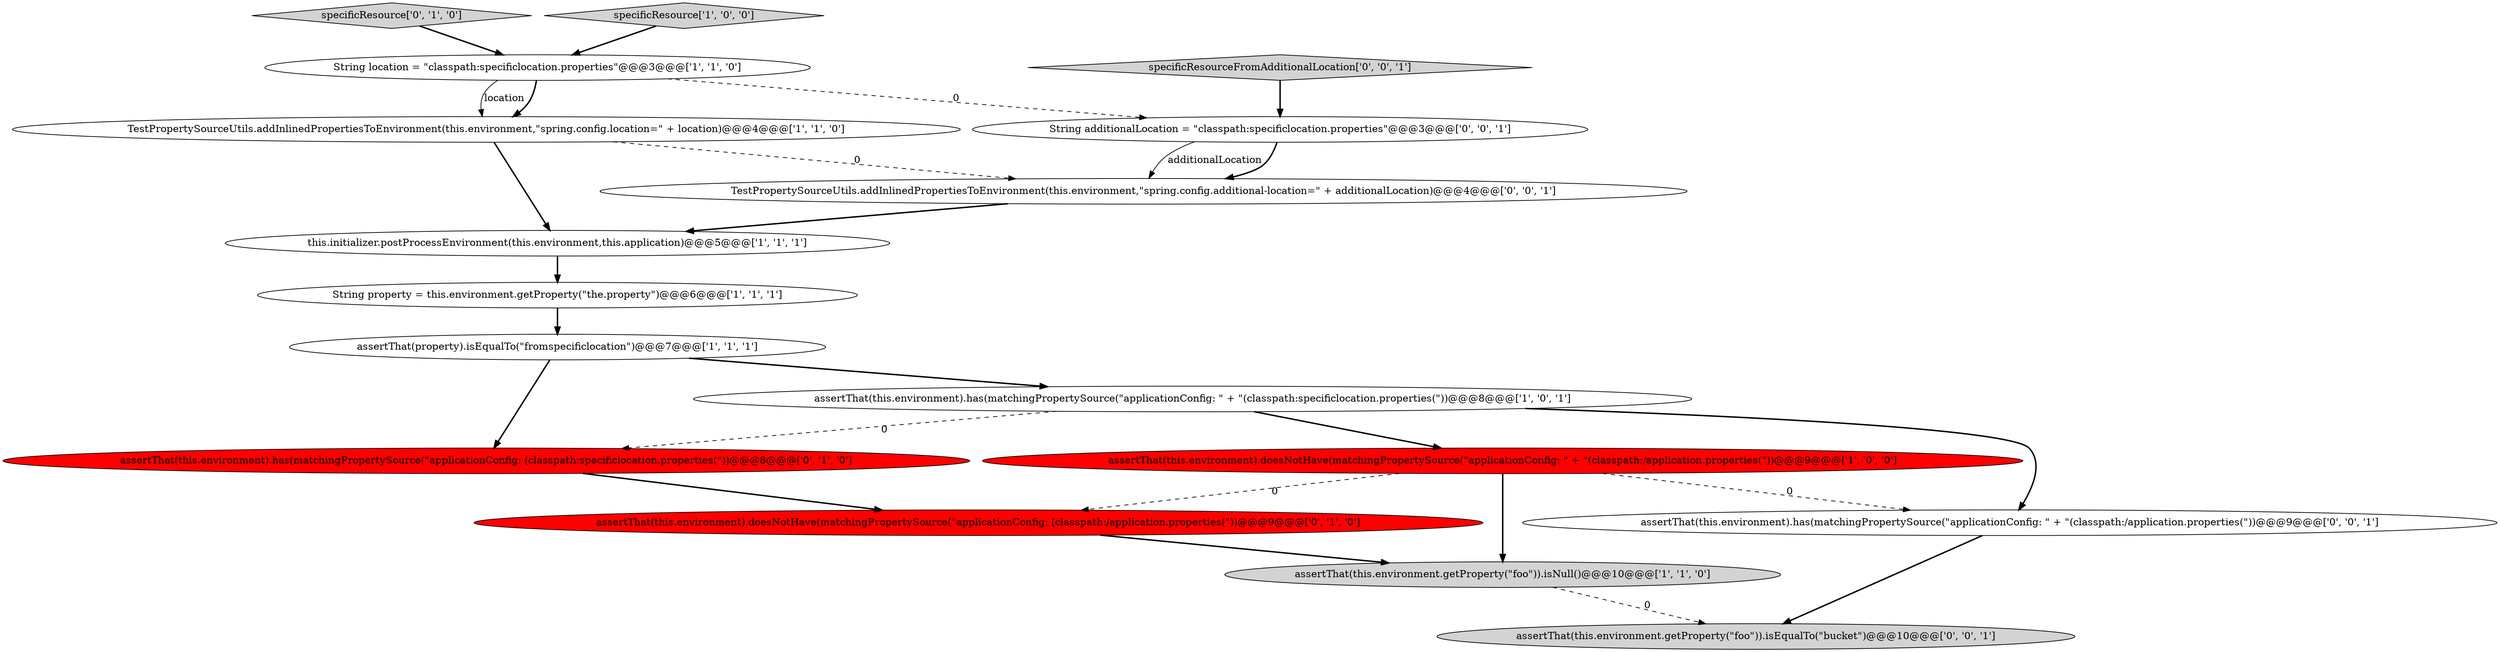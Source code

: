 digraph {
11 [style = filled, label = "specificResource['0', '1', '0']", fillcolor = lightgray, shape = diamond image = "AAA0AAABBB2BBB"];
1 [style = filled, label = "TestPropertySourceUtils.addInlinedPropertiesToEnvironment(this.environment,\"spring.config.location=\" + location)@@@4@@@['1', '1', '0']", fillcolor = white, shape = ellipse image = "AAA0AAABBB1BBB"];
9 [style = filled, label = "assertThat(this.environment).has(matchingPropertySource(\"applicationConfig: (classpath:specificlocation.properties(\"))@@@8@@@['0', '1', '0']", fillcolor = red, shape = ellipse image = "AAA1AAABBB2BBB"];
10 [style = filled, label = "assertThat(this.environment).doesNotHave(matchingPropertySource(\"applicationConfig: (classpath:/application.properties(\"))@@@9@@@['0', '1', '0']", fillcolor = red, shape = ellipse image = "AAA1AAABBB2BBB"];
8 [style = filled, label = "this.initializer.postProcessEnvironment(this.environment,this.application)@@@5@@@['1', '1', '1']", fillcolor = white, shape = ellipse image = "AAA0AAABBB1BBB"];
4 [style = filled, label = "specificResource['1', '0', '0']", fillcolor = lightgray, shape = diamond image = "AAA0AAABBB1BBB"];
12 [style = filled, label = "TestPropertySourceUtils.addInlinedPropertiesToEnvironment(this.environment,\"spring.config.additional-location=\" + additionalLocation)@@@4@@@['0', '0', '1']", fillcolor = white, shape = ellipse image = "AAA0AAABBB3BBB"];
13 [style = filled, label = "assertThat(this.environment).has(matchingPropertySource(\"applicationConfig: \" + \"(classpath:/application.properties(\"))@@@9@@@['0', '0', '1']", fillcolor = white, shape = ellipse image = "AAA0AAABBB3BBB"];
2 [style = filled, label = "assertThat(this.environment).has(matchingPropertySource(\"applicationConfig: \" + \"(classpath:specificlocation.properties(\"))@@@8@@@['1', '0', '1']", fillcolor = white, shape = ellipse image = "AAA0AAABBB1BBB"];
7 [style = filled, label = "String location = \"classpath:specificlocation.properties\"@@@3@@@['1', '1', '0']", fillcolor = white, shape = ellipse image = "AAA0AAABBB1BBB"];
15 [style = filled, label = "specificResourceFromAdditionalLocation['0', '0', '1']", fillcolor = lightgray, shape = diamond image = "AAA0AAABBB3BBB"];
6 [style = filled, label = "assertThat(property).isEqualTo(\"fromspecificlocation\")@@@7@@@['1', '1', '1']", fillcolor = white, shape = ellipse image = "AAA0AAABBB1BBB"];
14 [style = filled, label = "assertThat(this.environment.getProperty(\"foo\")).isEqualTo(\"bucket\")@@@10@@@['0', '0', '1']", fillcolor = lightgray, shape = ellipse image = "AAA0AAABBB3BBB"];
16 [style = filled, label = "String additionalLocation = \"classpath:specificlocation.properties\"@@@3@@@['0', '0', '1']", fillcolor = white, shape = ellipse image = "AAA0AAABBB3BBB"];
3 [style = filled, label = "assertThat(this.environment).doesNotHave(matchingPropertySource(\"applicationConfig: \" + \"(classpath:/application.properties(\"))@@@9@@@['1', '0', '0']", fillcolor = red, shape = ellipse image = "AAA1AAABBB1BBB"];
5 [style = filled, label = "assertThat(this.environment.getProperty(\"foo\")).isNull()@@@10@@@['1', '1', '0']", fillcolor = lightgray, shape = ellipse image = "AAA0AAABBB1BBB"];
0 [style = filled, label = "String property = this.environment.getProperty(\"the.property\")@@@6@@@['1', '1', '1']", fillcolor = white, shape = ellipse image = "AAA0AAABBB1BBB"];
5->14 [style = dashed, label="0"];
7->1 [style = bold, label=""];
1->8 [style = bold, label=""];
0->6 [style = bold, label=""];
7->16 [style = dashed, label="0"];
2->3 [style = bold, label=""];
9->10 [style = bold, label=""];
15->16 [style = bold, label=""];
3->13 [style = dashed, label="0"];
4->7 [style = bold, label=""];
2->13 [style = bold, label=""];
6->2 [style = bold, label=""];
8->0 [style = bold, label=""];
16->12 [style = solid, label="additionalLocation"];
1->12 [style = dashed, label="0"];
3->5 [style = bold, label=""];
10->5 [style = bold, label=""];
2->9 [style = dashed, label="0"];
12->8 [style = bold, label=""];
7->1 [style = solid, label="location"];
3->10 [style = dashed, label="0"];
6->9 [style = bold, label=""];
16->12 [style = bold, label=""];
13->14 [style = bold, label=""];
11->7 [style = bold, label=""];
}
